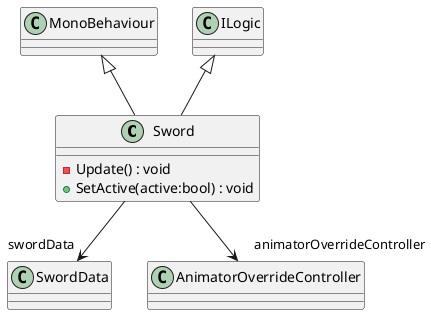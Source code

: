 @startuml
class Sword {
    - Update() : void
    + SetActive(active:bool) : void
}
MonoBehaviour <|-- Sword
ILogic <|-- Sword
Sword --> "swordData" SwordData
Sword --> "animatorOverrideController" AnimatorOverrideController
@enduml
